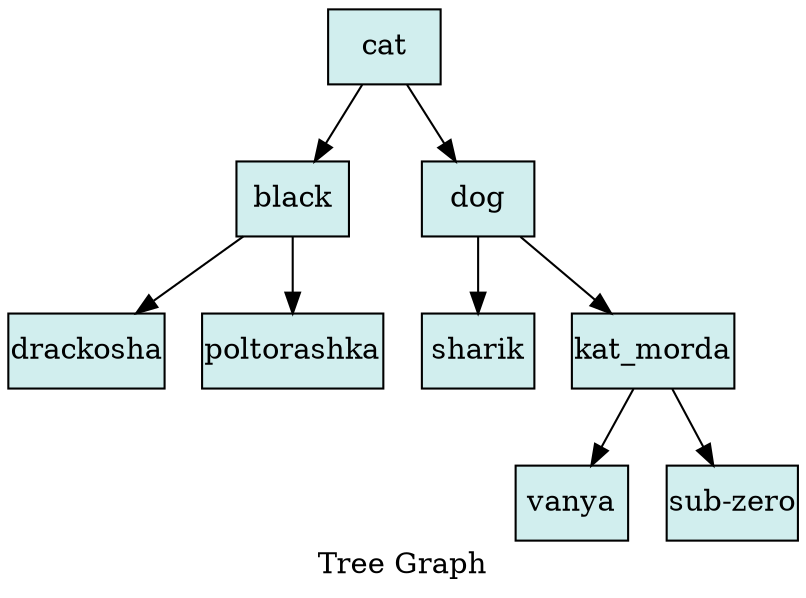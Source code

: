 digraph Tree {

	node [shape = "circle", style = "filled", fillcolor = "red",fontcolor = "#000000", margin = "0.01"];
	rankdir = "TB";

	label = "Tree Graph";

	"0x4dce640" [shape = "record", fillcolor="lightcyan2", label = "{cat}" ];
	"0x4dce640"->"0x4dce6c0";
	"0x4dce640"->"0x4dce840";


	"0x4dce840" [shape = "record", fillcolor="lightcyan2", label = "{dog}" ];
	"0x4dce840"->"0x4dce8c0";
	"0x4dce840"->"0x4dce940";


	"0x4dce940" [shape = "record", fillcolor="lightcyan2", label = "{kat_morda}" ];
	"0x4dce940"->"0x4dce9c0";
	"0x4dce940"->"0x4dcea40";


	"0x4dcea40" [shape = "record", fillcolor="lightcyan2", label = "{sub-zero}" ];


	"0x4dce9c0" [shape = "record", fillcolor="lightcyan2", label = "{vanya}" ];


	"0x4dce8c0" [shape = "record", fillcolor="lightcyan2", label = "{sharik}" ];


	"0x4dce6c0" [shape = "record", fillcolor="lightcyan2", label = "{black}" ];
	"0x4dce6c0"->"0x4dce740";
	"0x4dce6c0"->"0x4dce7c0";


	"0x4dce7c0" [shape = "record", fillcolor="lightcyan2", label = "{poltorashka}" ];


	"0x4dce740" [shape = "record", fillcolor="lightcyan2", label = "{drackosha}" ];


}
